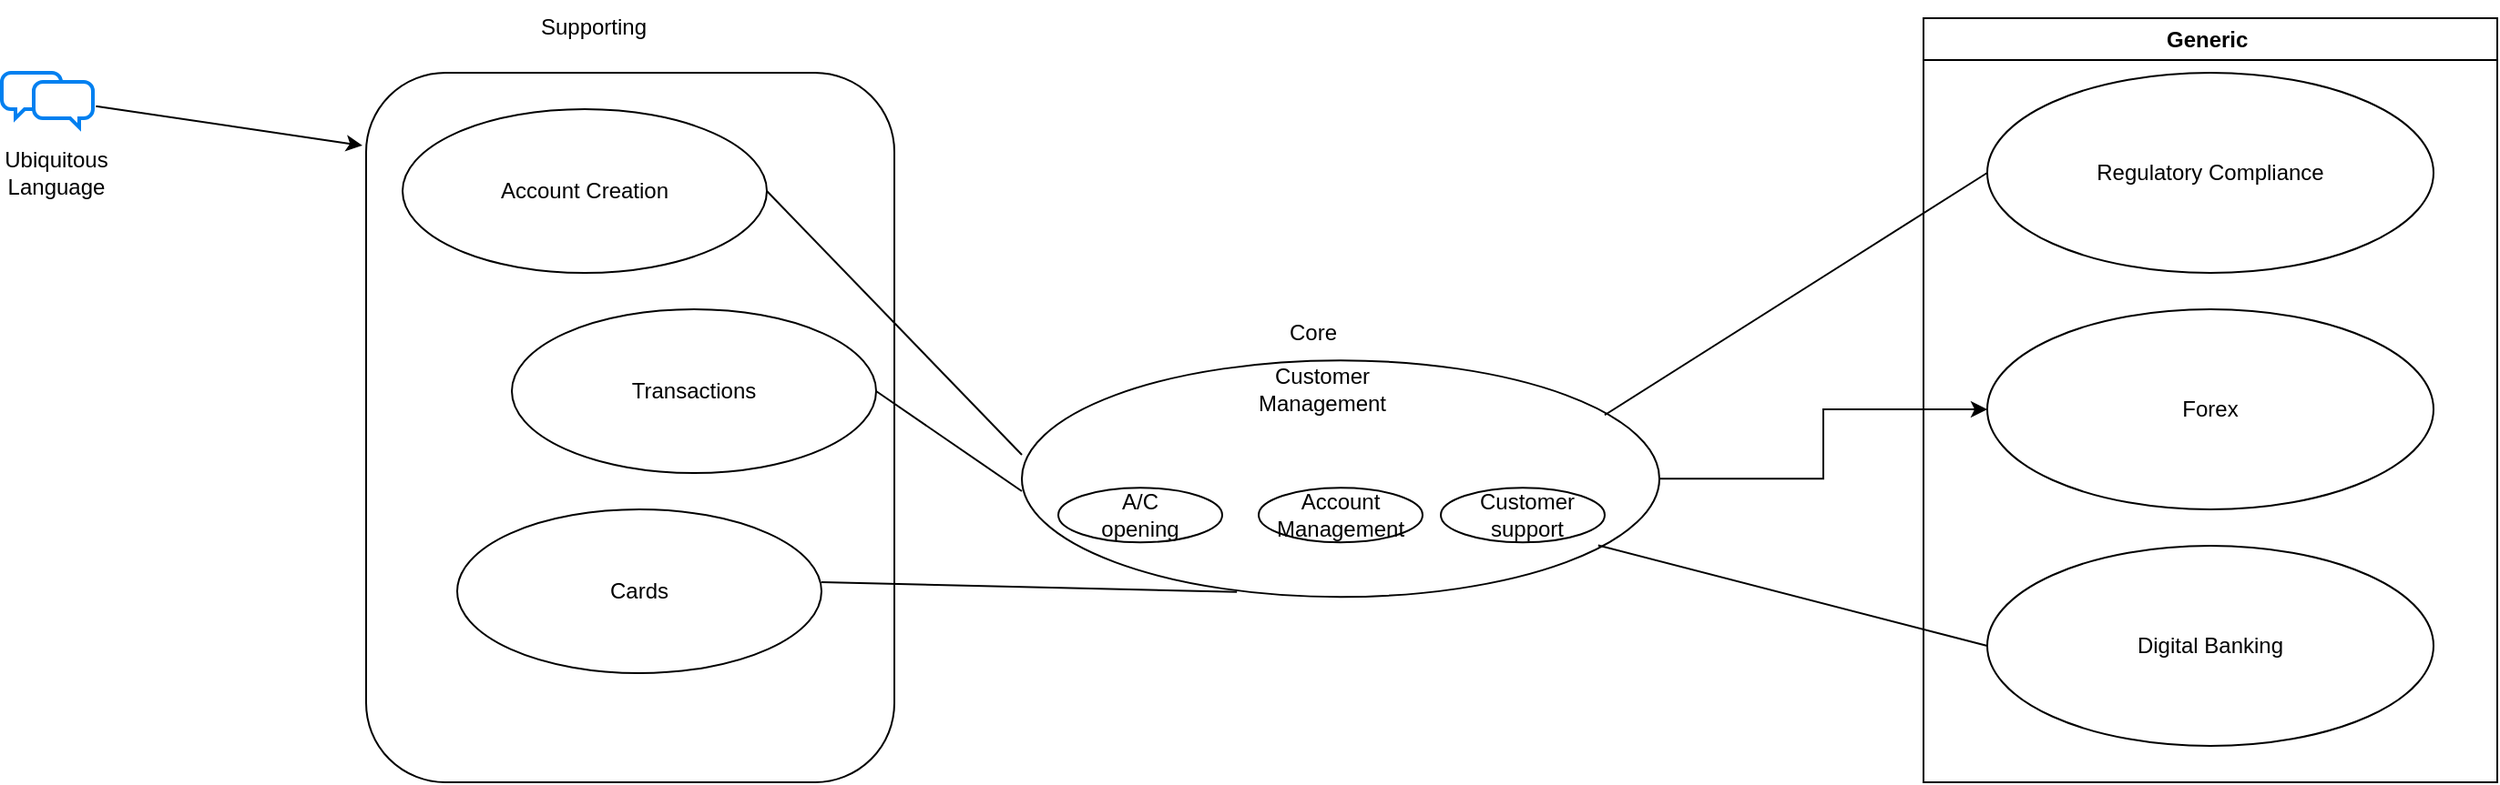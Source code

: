 <mxfile version="24.8.4">
  <diagram name="Page-1" id="fQsSOSQowZTVKRfYU_93">
    <mxGraphModel dx="2367" dy="1720" grid="1" gridSize="10" guides="1" tooltips="1" connect="1" arrows="1" fold="1" page="1" pageScale="1" pageWidth="850" pageHeight="1100" math="0" shadow="0">
      <root>
        <mxCell id="0" />
        <mxCell id="1" parent="0" />
        <mxCell id="AkERGy1BuLddFtmYykSc-45" style="edgeStyle=orthogonalEdgeStyle;rounded=0;orthogonalLoop=1;jettySize=auto;html=1;" edge="1" parent="1" source="AkERGy1BuLddFtmYykSc-6" target="AkERGy1BuLddFtmYykSc-41">
          <mxGeometry relative="1" as="geometry" />
        </mxCell>
        <mxCell id="AkERGy1BuLddFtmYykSc-6" value="" style="ellipse;whiteSpace=wrap;html=1;" vertex="1" parent="1">
          <mxGeometry x="420" y="-361.875" width="350" height="130" as="geometry" />
        </mxCell>
        <mxCell id="AkERGy1BuLddFtmYykSc-33" value="" style="rounded=1;whiteSpace=wrap;html=1;" vertex="1" parent="1">
          <mxGeometry x="60" y="-520" width="290" height="390" as="geometry" />
        </mxCell>
        <mxCell id="AkERGy1BuLddFtmYykSc-2" value="Ubiquitous Language" style="text;html=1;align=center;verticalAlign=middle;whiteSpace=wrap;rounded=0;" vertex="1" parent="1">
          <mxGeometry x="-140" y="-480" width="60" height="30" as="geometry" />
        </mxCell>
        <mxCell id="AkERGy1BuLddFtmYykSc-3" value="" style="html=1;verticalLabelPosition=bottom;align=center;labelBackgroundColor=#ffffff;verticalAlign=top;strokeWidth=2;strokeColor=#0080F0;shadow=0;dashed=0;shape=mxgraph.ios7.icons.chat;" vertex="1" parent="1">
          <mxGeometry x="-140" y="-520" width="50" height="30" as="geometry" />
        </mxCell>
        <mxCell id="AkERGy1BuLddFtmYykSc-7" value="" style="group;movable=1;resizable=1;rotatable=1;deletable=1;editable=1;locked=0;connectable=1;" vertex="1" connectable="0" parent="1">
          <mxGeometry x="410" y="-370" width="350" height="138.125" as="geometry" />
        </mxCell>
        <mxCell id="AkERGy1BuLddFtmYykSc-8" value="" style="group" vertex="1" connectable="0" parent="AkERGy1BuLddFtmYykSc-7">
          <mxGeometry y="8.125" width="350" height="130" as="geometry" />
        </mxCell>
        <mxCell id="AkERGy1BuLddFtmYykSc-13" value="Customer Management" style="text;html=1;align=center;verticalAlign=middle;whiteSpace=wrap;rounded=0;" vertex="1" parent="AkERGy1BuLddFtmYykSc-8">
          <mxGeometry x="120" y="1.88" width="110" height="28.13" as="geometry" />
        </mxCell>
        <mxCell id="AkERGy1BuLddFtmYykSc-14" value="" style="ellipse;whiteSpace=wrap;html=1;" vertex="1" parent="AkERGy1BuLddFtmYykSc-8">
          <mxGeometry x="30" y="70" width="90" height="30.01" as="geometry" />
        </mxCell>
        <mxCell id="AkERGy1BuLddFtmYykSc-15" value="" style="ellipse;whiteSpace=wrap;html=1;" vertex="1" parent="AkERGy1BuLddFtmYykSc-8">
          <mxGeometry x="140" y="70" width="90" height="30.01" as="geometry" />
        </mxCell>
        <mxCell id="AkERGy1BuLddFtmYykSc-16" value="" style="ellipse;whiteSpace=wrap;html=1;" vertex="1" parent="AkERGy1BuLddFtmYykSc-8">
          <mxGeometry x="240" y="70" width="90" height="30.01" as="geometry" />
        </mxCell>
        <mxCell id="AkERGy1BuLddFtmYykSc-18" value="A/C opening" style="text;html=1;align=center;verticalAlign=middle;whiteSpace=wrap;rounded=0;" vertex="1" parent="AkERGy1BuLddFtmYykSc-8">
          <mxGeometry x="45" y="70.005" width="60" height="30" as="geometry" />
        </mxCell>
        <mxCell id="AkERGy1BuLddFtmYykSc-19" value="Account Management" style="text;html=1;align=center;verticalAlign=middle;whiteSpace=wrap;rounded=0;" vertex="1" parent="AkERGy1BuLddFtmYykSc-8">
          <mxGeometry x="155" y="69.995" width="60" height="30" as="geometry" />
        </mxCell>
        <mxCell id="AkERGy1BuLddFtmYykSc-20" value="Customer support" style="text;html=1;align=center;verticalAlign=middle;whiteSpace=wrap;rounded=0;" vertex="1" parent="AkERGy1BuLddFtmYykSc-8">
          <mxGeometry x="255" y="69.99" width="65" height="30.01" as="geometry" />
        </mxCell>
        <mxCell id="AkERGy1BuLddFtmYykSc-43" value="" style="endArrow=none;html=1;rounded=0;entryX=0;entryY=0.5;entryDx=0;entryDy=0;" edge="1" parent="AkERGy1BuLddFtmYykSc-8" target="AkERGy1BuLddFtmYykSc-40">
          <mxGeometry width="50" height="50" relative="1" as="geometry">
            <mxPoint x="330" y="30.015" as="sourcePoint" />
            <mxPoint x="380" y="-19.985" as="targetPoint" />
          </mxGeometry>
        </mxCell>
        <mxCell id="AkERGy1BuLddFtmYykSc-12" value="Core" style="text;html=1;align=center;verticalAlign=middle;whiteSpace=wrap;rounded=0;" vertex="1" parent="1">
          <mxGeometry x="550" y="-391.87" width="60" height="30" as="geometry" />
        </mxCell>
        <mxCell id="AkERGy1BuLddFtmYykSc-23" value="" style="ellipse;whiteSpace=wrap;html=1;" vertex="1" parent="1">
          <mxGeometry x="80" y="-500" width="200" height="90" as="geometry" />
        </mxCell>
        <mxCell id="AkERGy1BuLddFtmYykSc-24" value="Supporting" style="text;html=1;align=center;verticalAlign=middle;whiteSpace=wrap;rounded=0;" vertex="1" parent="1">
          <mxGeometry x="110" y="-560" width="150" height="30" as="geometry" />
        </mxCell>
        <mxCell id="AkERGy1BuLddFtmYykSc-25" value="Account Creation" style="text;html=1;align=center;verticalAlign=middle;whiteSpace=wrap;rounded=0;" vertex="1" parent="1">
          <mxGeometry x="110" y="-470" width="140" height="30" as="geometry" />
        </mxCell>
        <mxCell id="AkERGy1BuLddFtmYykSc-26" value="Account Creation" style="text;html=1;align=center;verticalAlign=middle;whiteSpace=wrap;rounded=0;" vertex="1" parent="1">
          <mxGeometry x="170" y="-380" width="140" height="30" as="geometry" />
        </mxCell>
        <mxCell id="AkERGy1BuLddFtmYykSc-27" value="Transactions" style="ellipse;whiteSpace=wrap;html=1;" vertex="1" parent="1">
          <mxGeometry x="140" y="-390" width="200" height="90" as="geometry" />
        </mxCell>
        <mxCell id="AkERGy1BuLddFtmYykSc-29" value="Cards" style="ellipse;whiteSpace=wrap;html=1;" vertex="1" parent="1">
          <mxGeometry x="110" y="-280" width="200" height="90" as="geometry" />
        </mxCell>
        <mxCell id="AkERGy1BuLddFtmYykSc-30" value="" style="endArrow=none;html=1;rounded=0;exitX=1;exitY=0.5;exitDx=0;exitDy=0;entryX=0;entryY=0.399;entryDx=0;entryDy=0;entryPerimeter=0;" edge="1" parent="1" source="AkERGy1BuLddFtmYykSc-23" target="AkERGy1BuLddFtmYykSc-6">
          <mxGeometry width="50" height="50" relative="1" as="geometry">
            <mxPoint x="400" y="-350" as="sourcePoint" />
            <mxPoint x="450" y="-400" as="targetPoint" />
          </mxGeometry>
        </mxCell>
        <mxCell id="AkERGy1BuLddFtmYykSc-31" value="" style="endArrow=none;html=1;rounded=0;exitX=1;exitY=0.5;exitDx=0;exitDy=0;" edge="1" parent="1" source="AkERGy1BuLddFtmYykSc-27">
          <mxGeometry width="50" height="50" relative="1" as="geometry">
            <mxPoint x="400" y="-350" as="sourcePoint" />
            <mxPoint x="420" y="-290" as="targetPoint" />
          </mxGeometry>
        </mxCell>
        <mxCell id="AkERGy1BuLddFtmYykSc-32" value="" style="endArrow=none;html=1;rounded=0;entryX=0.366;entryY=0.98;entryDx=0;entryDy=0;entryPerimeter=0;" edge="1" parent="1" target="AkERGy1BuLddFtmYykSc-7">
          <mxGeometry width="50" height="50" relative="1" as="geometry">
            <mxPoint x="310" y="-240" as="sourcePoint" />
            <mxPoint x="360" y="-290" as="targetPoint" />
          </mxGeometry>
        </mxCell>
        <mxCell id="AkERGy1BuLddFtmYykSc-37" value="" style="endArrow=classic;html=1;rounded=0;exitX=1.033;exitY=0.613;exitDx=0;exitDy=0;exitPerimeter=0;" edge="1" parent="1" source="AkERGy1BuLddFtmYykSc-3">
          <mxGeometry width="50" height="50" relative="1" as="geometry">
            <mxPoint x="-130" y="-440" as="sourcePoint" />
            <mxPoint x="58" y="-480" as="targetPoint" />
          </mxGeometry>
        </mxCell>
        <mxCell id="AkERGy1BuLddFtmYykSc-39" value="Generic&amp;nbsp;" style="swimlane;whiteSpace=wrap;html=1;" vertex="1" parent="1">
          <mxGeometry x="915" y="-550" width="315" height="420" as="geometry" />
        </mxCell>
        <mxCell id="AkERGy1BuLddFtmYykSc-40" value="Regulatory Compliance" style="ellipse;whiteSpace=wrap;html=1;" vertex="1" parent="AkERGy1BuLddFtmYykSc-39">
          <mxGeometry x="35" y="30" width="245" height="110" as="geometry" />
        </mxCell>
        <mxCell id="AkERGy1BuLddFtmYykSc-41" value="Forex" style="ellipse;whiteSpace=wrap;html=1;" vertex="1" parent="AkERGy1BuLddFtmYykSc-39">
          <mxGeometry x="35" y="160" width="245" height="110" as="geometry" />
        </mxCell>
        <mxCell id="AkERGy1BuLddFtmYykSc-42" value="Digital Banking" style="ellipse;whiteSpace=wrap;html=1;" vertex="1" parent="AkERGy1BuLddFtmYykSc-39">
          <mxGeometry x="35" y="290" width="245" height="110" as="geometry" />
        </mxCell>
        <mxCell id="AkERGy1BuLddFtmYykSc-44" value="" style="endArrow=none;html=1;rounded=0;exitX=0.904;exitY=0.782;exitDx=0;exitDy=0;exitPerimeter=0;entryX=0;entryY=0.5;entryDx=0;entryDy=0;" edge="1" parent="1" source="AkERGy1BuLddFtmYykSc-6" target="AkERGy1BuLddFtmYykSc-42">
          <mxGeometry width="50" height="50" relative="1" as="geometry">
            <mxPoint x="760" y="-190" as="sourcePoint" />
            <mxPoint x="810" y="-240" as="targetPoint" />
          </mxGeometry>
        </mxCell>
      </root>
    </mxGraphModel>
  </diagram>
</mxfile>
